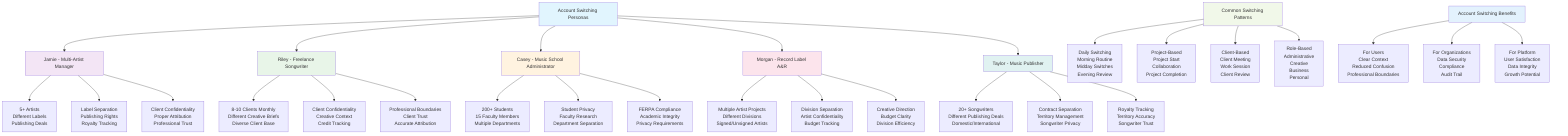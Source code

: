 graph TD
    A[Account Switching Personas] --> B[Jamie - Multi-Artist Manager]
    A --> C[Riley - Freelance Songwriter]
    A --> D[Casey - Music School Administrator]
    A --> E[Morgan - Record Label A&R]
    A --> F[Taylor - Music Publisher]

    B --> B1[5+ Artists<br/>Different Labels<br/>Publishing Deals]
    B --> B2[Label Separation<br/>Publishing Rights<br/>Royalty Tracking]
    B --> B3[Client Confidentiality<br/>Proper Attribution<br/>Professional Trust]

    C --> C1[8-10 Clients Monthly<br/>Different Creative Briefs<br/>Diverse Client Base]
    C --> C2[Client Confidentiality<br/>Creative Context<br/>Credit Tracking]
    C --> C3[Professional Boundaries<br/>Client Trust<br/>Accurate Attribution]

    D --> D1[200+ Students<br/>15 Faculty Members<br/>Multiple Departments]
    D --> D2[Student Privacy<br/>Faculty Research<br/>Department Separation]
    D --> D3[FERPA Compliance<br/>Academic Integrity<br/>Privacy Requirements]

    E --> E1[Multiple Artist Projects<br/>Different Divisions<br/>Signed/Unsigned Artists]
    E --> E2[Division Separation<br/>Artist Confidentiality<br/>Budget Tracking]
    E --> E3[Creative Direction<br/>Budget Clarity<br/>Division Efficiency]

    F --> F1[20+ Songwriters<br/>Different Publishing Deals<br/>Domestic/International]
    F --> F2[Contract Separation<br/>Territory Management<br/>Songwriter Privacy]
    F --> F3[Royalty Tracking<br/>Territory Accuracy<br/>Songwriter Trust]

    G[Common Switching Patterns] --> G1[Daily Switching<br/>Morning Routine<br/>Midday Switches<br/>Evening Review]
    G --> G2[Project-Based<br/>Project Start<br/>Collaboration<br/>Project Completion]
    G --> G3[Client-Based<br/>Client Meeting<br/>Work Session<br/>Client Review]
    G --> G4[Role-Based<br/>Administrative<br/>Creative<br/>Business<br/>Personal]

    H[Account Switching Benefits] --> H1[For Users<br/>Clear Context<br/>Reduced Confusion<br/>Professional Boundaries]
    H --> H2[For Organizations<br/>Data Security<br/>Compliance<br/>Audit Trail]
    H --> H3[For Platform<br/>User Satisfaction<br/>Data Integrity<br/>Growth Potential]

    style A fill:#e1f5fe
    style B fill:#f3e5f5
    style C fill:#e8f5e8
    style D fill:#fff3e0
    style E fill:#fce4ec
    style F fill:#e0f2f1
    style G fill:#f1f8e9
    style H fill:#e3f2fd